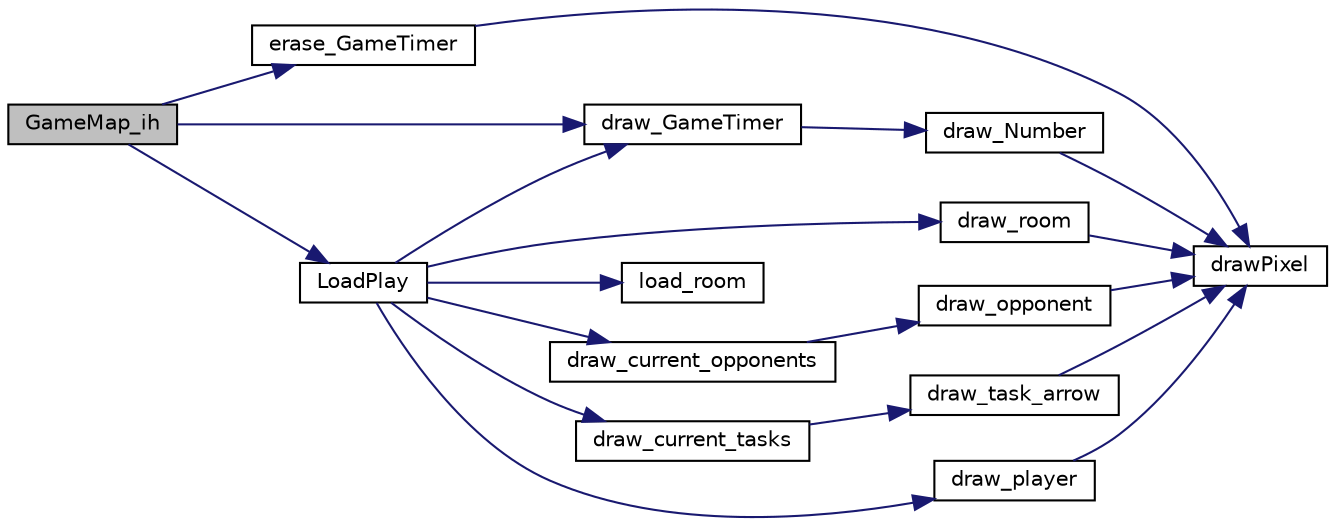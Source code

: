 digraph "GameMap_ih"
{
 // LATEX_PDF_SIZE
  edge [fontname="Helvetica",fontsize="10",labelfontname="Helvetica",labelfontsize="10"];
  node [fontname="Helvetica",fontsize="10",shape=record];
  rankdir="LR";
  Node1 [label="GameMap_ih",height=0.2,width=0.4,color="black", fillcolor="grey75", style="filled", fontcolor="black",tooltip=" "];
  Node1 -> Node2 [color="midnightblue",fontsize="10",style="solid",fontname="Helvetica"];
  Node2 [label="draw_GameTimer",height=0.2,width=0.4,color="black", fillcolor="white", style="filled",URL="$_menus_8c.html#a05dfd7f7c32d4a948723f0ceb4446929",tooltip=" "];
  Node2 -> Node3 [color="midnightblue",fontsize="10",style="solid",fontname="Helvetica"];
  Node3 [label="draw_Number",height=0.2,width=0.4,color="black", fillcolor="white", style="filled",URL="$_menus_8c.html#ad6695b0cd150a5b834a17dcaf664c884",tooltip=" "];
  Node3 -> Node4 [color="midnightblue",fontsize="10",style="solid",fontname="Helvetica"];
  Node4 [label="drawPixel",height=0.2,width=0.4,color="black", fillcolor="white", style="filled",URL="$_videocard_8c.html#a6091a4bd04596e6e8e39b7dee1e1b118",tooltip="Draws a certain pixel with a specific colour in the secondary buffer."];
  Node1 -> Node5 [color="midnightblue",fontsize="10",style="solid",fontname="Helvetica"];
  Node5 [label="erase_GameTimer",height=0.2,width=0.4,color="black", fillcolor="white", style="filled",URL="$_menus_8c.html#a2665a92d6b5004d12a6eb85144ce9e6f",tooltip=" "];
  Node5 -> Node4 [color="midnightblue",fontsize="10",style="solid",fontname="Helvetica"];
  Node1 -> Node6 [color="midnightblue",fontsize="10",style="solid",fontname="Helvetica"];
  Node6 [label="LoadPlay",height=0.2,width=0.4,color="black", fillcolor="white", style="filled",URL="$_menus_8c.html#ab1d0c183f6f3c1261e727283299e7a5b",tooltip=" "];
  Node6 -> Node7 [color="midnightblue",fontsize="10",style="solid",fontname="Helvetica"];
  Node7 [label="draw_current_opponents",height=0.2,width=0.4,color="black", fillcolor="white", style="filled",URL="$_opponents_8c.html#a2e635b388f51128a51ca2e76f7a1f0e6",tooltip=" "];
  Node7 -> Node8 [color="midnightblue",fontsize="10",style="solid",fontname="Helvetica"];
  Node8 [label="draw_opponent",height=0.2,width=0.4,color="black", fillcolor="white", style="filled",URL="$_opponents_8c.html#a266cb6486a1ed361ae0381cf46ab7764",tooltip=" "];
  Node8 -> Node4 [color="midnightblue",fontsize="10",style="solid",fontname="Helvetica"];
  Node6 -> Node9 [color="midnightblue",fontsize="10",style="solid",fontname="Helvetica"];
  Node9 [label="draw_current_tasks",height=0.2,width=0.4,color="black", fillcolor="white", style="filled",URL="$_tasks_8c.html#a7367e6de842ffaeb002e99d34bbc8c5c",tooltip=" "];
  Node9 -> Node10 [color="midnightblue",fontsize="10",style="solid",fontname="Helvetica"];
  Node10 [label="draw_task_arrow",height=0.2,width=0.4,color="black", fillcolor="white", style="filled",URL="$_tasks_8c.html#a93da032b32a09169a21644aaaa9df109",tooltip=" "];
  Node10 -> Node4 [color="midnightblue",fontsize="10",style="solid",fontname="Helvetica"];
  Node6 -> Node2 [color="midnightblue",fontsize="10",style="solid",fontname="Helvetica"];
  Node6 -> Node11 [color="midnightblue",fontsize="10",style="solid",fontname="Helvetica"];
  Node11 [label="draw_player",height=0.2,width=0.4,color="black", fillcolor="white", style="filled",URL="$_player_8c.html#a21473296e1c865781a3b550ffaedbf24",tooltip=" "];
  Node11 -> Node4 [color="midnightblue",fontsize="10",style="solid",fontname="Helvetica"];
  Node6 -> Node12 [color="midnightblue",fontsize="10",style="solid",fontname="Helvetica"];
  Node12 [label="draw_room",height=0.2,width=0.4,color="black", fillcolor="white", style="filled",URL="$_rooms_8c.html#afdd3ac068f320937693d22b737d25610",tooltip=" "];
  Node12 -> Node4 [color="midnightblue",fontsize="10",style="solid",fontname="Helvetica"];
  Node6 -> Node13 [color="midnightblue",fontsize="10",style="solid",fontname="Helvetica"];
  Node13 [label="load_room",height=0.2,width=0.4,color="black", fillcolor="white", style="filled",URL="$_rooms_8c.html#a95409ba2abe4b32d559c00ba66e0f841",tooltip=" "];
}
